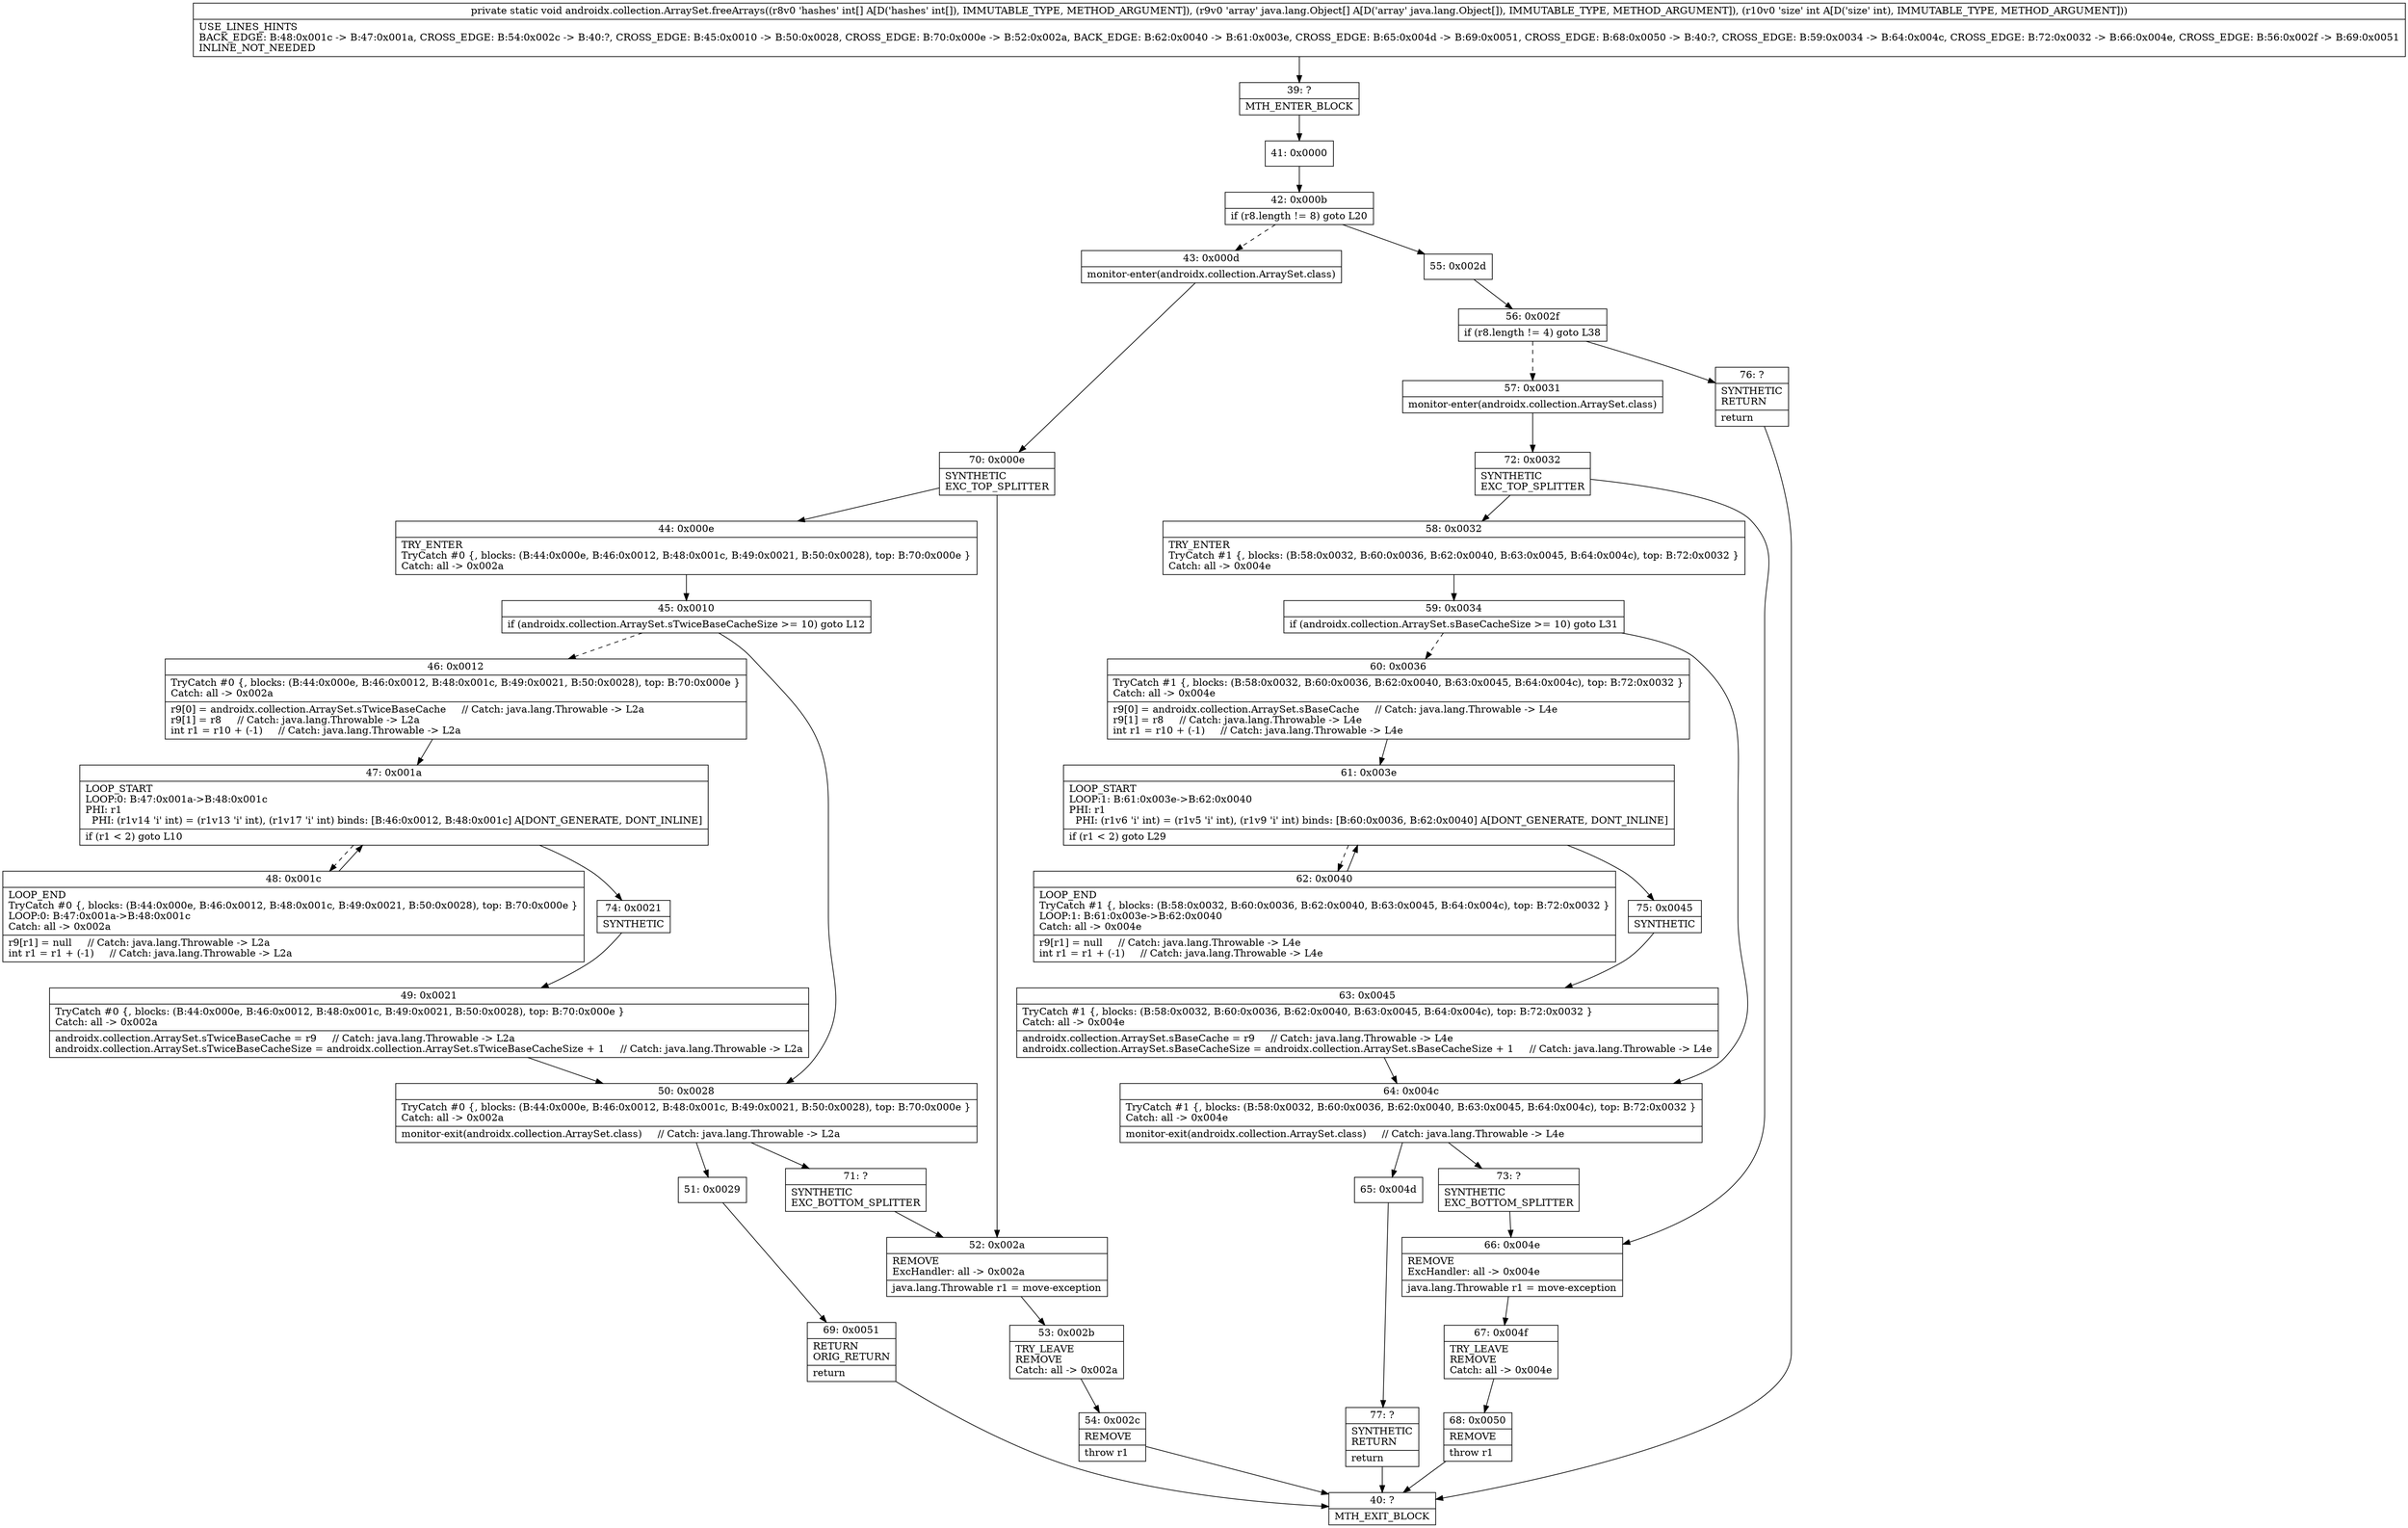 digraph "CFG forandroidx.collection.ArraySet.freeArrays([I[Ljava\/lang\/Object;I)V" {
Node_39 [shape=record,label="{39\:\ ?|MTH_ENTER_BLOCK\l}"];
Node_41 [shape=record,label="{41\:\ 0x0000}"];
Node_42 [shape=record,label="{42\:\ 0x000b|if (r8.length != 8) goto L20\l}"];
Node_43 [shape=record,label="{43\:\ 0x000d|monitor\-enter(androidx.collection.ArraySet.class)\l}"];
Node_70 [shape=record,label="{70\:\ 0x000e|SYNTHETIC\lEXC_TOP_SPLITTER\l}"];
Node_44 [shape=record,label="{44\:\ 0x000e|TRY_ENTER\lTryCatch #0 \{, blocks: (B:44:0x000e, B:46:0x0012, B:48:0x001c, B:49:0x0021, B:50:0x0028), top: B:70:0x000e \}\lCatch: all \-\> 0x002a\l}"];
Node_45 [shape=record,label="{45\:\ 0x0010|if (androidx.collection.ArraySet.sTwiceBaseCacheSize \>= 10) goto L12\l}"];
Node_46 [shape=record,label="{46\:\ 0x0012|TryCatch #0 \{, blocks: (B:44:0x000e, B:46:0x0012, B:48:0x001c, B:49:0x0021, B:50:0x0028), top: B:70:0x000e \}\lCatch: all \-\> 0x002a\l|r9[0] = androidx.collection.ArraySet.sTwiceBaseCache     \/\/ Catch: java.lang.Throwable \-\> L2a\lr9[1] = r8     \/\/ Catch: java.lang.Throwable \-\> L2a\lint r1 = r10 + (\-1)     \/\/ Catch: java.lang.Throwable \-\> L2a\l}"];
Node_47 [shape=record,label="{47\:\ 0x001a|LOOP_START\lLOOP:0: B:47:0x001a\-\>B:48:0x001c\lPHI: r1 \l  PHI: (r1v14 'i' int) = (r1v13 'i' int), (r1v17 'i' int) binds: [B:46:0x0012, B:48:0x001c] A[DONT_GENERATE, DONT_INLINE]\l|if (r1 \< 2) goto L10\l}"];
Node_48 [shape=record,label="{48\:\ 0x001c|LOOP_END\lTryCatch #0 \{, blocks: (B:44:0x000e, B:46:0x0012, B:48:0x001c, B:49:0x0021, B:50:0x0028), top: B:70:0x000e \}\lLOOP:0: B:47:0x001a\-\>B:48:0x001c\lCatch: all \-\> 0x002a\l|r9[r1] = null     \/\/ Catch: java.lang.Throwable \-\> L2a\lint r1 = r1 + (\-1)     \/\/ Catch: java.lang.Throwable \-\> L2a\l}"];
Node_74 [shape=record,label="{74\:\ 0x0021|SYNTHETIC\l}"];
Node_49 [shape=record,label="{49\:\ 0x0021|TryCatch #0 \{, blocks: (B:44:0x000e, B:46:0x0012, B:48:0x001c, B:49:0x0021, B:50:0x0028), top: B:70:0x000e \}\lCatch: all \-\> 0x002a\l|androidx.collection.ArraySet.sTwiceBaseCache = r9     \/\/ Catch: java.lang.Throwable \-\> L2a\landroidx.collection.ArraySet.sTwiceBaseCacheSize = androidx.collection.ArraySet.sTwiceBaseCacheSize + 1     \/\/ Catch: java.lang.Throwable \-\> L2a\l}"];
Node_50 [shape=record,label="{50\:\ 0x0028|TryCatch #0 \{, blocks: (B:44:0x000e, B:46:0x0012, B:48:0x001c, B:49:0x0021, B:50:0x0028), top: B:70:0x000e \}\lCatch: all \-\> 0x002a\l|monitor\-exit(androidx.collection.ArraySet.class)     \/\/ Catch: java.lang.Throwable \-\> L2a\l}"];
Node_51 [shape=record,label="{51\:\ 0x0029}"];
Node_69 [shape=record,label="{69\:\ 0x0051|RETURN\lORIG_RETURN\l|return\l}"];
Node_40 [shape=record,label="{40\:\ ?|MTH_EXIT_BLOCK\l}"];
Node_71 [shape=record,label="{71\:\ ?|SYNTHETIC\lEXC_BOTTOM_SPLITTER\l}"];
Node_52 [shape=record,label="{52\:\ 0x002a|REMOVE\lExcHandler: all \-\> 0x002a\l|java.lang.Throwable r1 = move\-exception\l}"];
Node_53 [shape=record,label="{53\:\ 0x002b|TRY_LEAVE\lREMOVE\lCatch: all \-\> 0x002a\l}"];
Node_54 [shape=record,label="{54\:\ 0x002c|REMOVE\l|throw r1\l}"];
Node_55 [shape=record,label="{55\:\ 0x002d}"];
Node_56 [shape=record,label="{56\:\ 0x002f|if (r8.length != 4) goto L38\l}"];
Node_57 [shape=record,label="{57\:\ 0x0031|monitor\-enter(androidx.collection.ArraySet.class)\l}"];
Node_72 [shape=record,label="{72\:\ 0x0032|SYNTHETIC\lEXC_TOP_SPLITTER\l}"];
Node_58 [shape=record,label="{58\:\ 0x0032|TRY_ENTER\lTryCatch #1 \{, blocks: (B:58:0x0032, B:60:0x0036, B:62:0x0040, B:63:0x0045, B:64:0x004c), top: B:72:0x0032 \}\lCatch: all \-\> 0x004e\l}"];
Node_59 [shape=record,label="{59\:\ 0x0034|if (androidx.collection.ArraySet.sBaseCacheSize \>= 10) goto L31\l}"];
Node_60 [shape=record,label="{60\:\ 0x0036|TryCatch #1 \{, blocks: (B:58:0x0032, B:60:0x0036, B:62:0x0040, B:63:0x0045, B:64:0x004c), top: B:72:0x0032 \}\lCatch: all \-\> 0x004e\l|r9[0] = androidx.collection.ArraySet.sBaseCache     \/\/ Catch: java.lang.Throwable \-\> L4e\lr9[1] = r8     \/\/ Catch: java.lang.Throwable \-\> L4e\lint r1 = r10 + (\-1)     \/\/ Catch: java.lang.Throwable \-\> L4e\l}"];
Node_61 [shape=record,label="{61\:\ 0x003e|LOOP_START\lLOOP:1: B:61:0x003e\-\>B:62:0x0040\lPHI: r1 \l  PHI: (r1v6 'i' int) = (r1v5 'i' int), (r1v9 'i' int) binds: [B:60:0x0036, B:62:0x0040] A[DONT_GENERATE, DONT_INLINE]\l|if (r1 \< 2) goto L29\l}"];
Node_62 [shape=record,label="{62\:\ 0x0040|LOOP_END\lTryCatch #1 \{, blocks: (B:58:0x0032, B:60:0x0036, B:62:0x0040, B:63:0x0045, B:64:0x004c), top: B:72:0x0032 \}\lLOOP:1: B:61:0x003e\-\>B:62:0x0040\lCatch: all \-\> 0x004e\l|r9[r1] = null     \/\/ Catch: java.lang.Throwable \-\> L4e\lint r1 = r1 + (\-1)     \/\/ Catch: java.lang.Throwable \-\> L4e\l}"];
Node_75 [shape=record,label="{75\:\ 0x0045|SYNTHETIC\l}"];
Node_63 [shape=record,label="{63\:\ 0x0045|TryCatch #1 \{, blocks: (B:58:0x0032, B:60:0x0036, B:62:0x0040, B:63:0x0045, B:64:0x004c), top: B:72:0x0032 \}\lCatch: all \-\> 0x004e\l|androidx.collection.ArraySet.sBaseCache = r9     \/\/ Catch: java.lang.Throwable \-\> L4e\landroidx.collection.ArraySet.sBaseCacheSize = androidx.collection.ArraySet.sBaseCacheSize + 1     \/\/ Catch: java.lang.Throwable \-\> L4e\l}"];
Node_64 [shape=record,label="{64\:\ 0x004c|TryCatch #1 \{, blocks: (B:58:0x0032, B:60:0x0036, B:62:0x0040, B:63:0x0045, B:64:0x004c), top: B:72:0x0032 \}\lCatch: all \-\> 0x004e\l|monitor\-exit(androidx.collection.ArraySet.class)     \/\/ Catch: java.lang.Throwable \-\> L4e\l}"];
Node_65 [shape=record,label="{65\:\ 0x004d}"];
Node_77 [shape=record,label="{77\:\ ?|SYNTHETIC\lRETURN\l|return\l}"];
Node_73 [shape=record,label="{73\:\ ?|SYNTHETIC\lEXC_BOTTOM_SPLITTER\l}"];
Node_66 [shape=record,label="{66\:\ 0x004e|REMOVE\lExcHandler: all \-\> 0x004e\l|java.lang.Throwable r1 = move\-exception\l}"];
Node_67 [shape=record,label="{67\:\ 0x004f|TRY_LEAVE\lREMOVE\lCatch: all \-\> 0x004e\l}"];
Node_68 [shape=record,label="{68\:\ 0x0050|REMOVE\l|throw r1\l}"];
Node_76 [shape=record,label="{76\:\ ?|SYNTHETIC\lRETURN\l|return\l}"];
MethodNode[shape=record,label="{private static void androidx.collection.ArraySet.freeArrays((r8v0 'hashes' int[] A[D('hashes' int[]), IMMUTABLE_TYPE, METHOD_ARGUMENT]), (r9v0 'array' java.lang.Object[] A[D('array' java.lang.Object[]), IMMUTABLE_TYPE, METHOD_ARGUMENT]), (r10v0 'size' int A[D('size' int), IMMUTABLE_TYPE, METHOD_ARGUMENT]))  | USE_LINES_HINTS\lBACK_EDGE: B:48:0x001c \-\> B:47:0x001a, CROSS_EDGE: B:54:0x002c \-\> B:40:?, CROSS_EDGE: B:45:0x0010 \-\> B:50:0x0028, CROSS_EDGE: B:70:0x000e \-\> B:52:0x002a, BACK_EDGE: B:62:0x0040 \-\> B:61:0x003e, CROSS_EDGE: B:65:0x004d \-\> B:69:0x0051, CROSS_EDGE: B:68:0x0050 \-\> B:40:?, CROSS_EDGE: B:59:0x0034 \-\> B:64:0x004c, CROSS_EDGE: B:72:0x0032 \-\> B:66:0x004e, CROSS_EDGE: B:56:0x002f \-\> B:69:0x0051\lINLINE_NOT_NEEDED\l}"];
MethodNode -> Node_39;Node_39 -> Node_41;
Node_41 -> Node_42;
Node_42 -> Node_43[style=dashed];
Node_42 -> Node_55;
Node_43 -> Node_70;
Node_70 -> Node_44;
Node_70 -> Node_52;
Node_44 -> Node_45;
Node_45 -> Node_46[style=dashed];
Node_45 -> Node_50;
Node_46 -> Node_47;
Node_47 -> Node_48[style=dashed];
Node_47 -> Node_74;
Node_48 -> Node_47;
Node_74 -> Node_49;
Node_49 -> Node_50;
Node_50 -> Node_51;
Node_50 -> Node_71;
Node_51 -> Node_69;
Node_69 -> Node_40;
Node_71 -> Node_52;
Node_52 -> Node_53;
Node_53 -> Node_54;
Node_54 -> Node_40;
Node_55 -> Node_56;
Node_56 -> Node_57[style=dashed];
Node_56 -> Node_76;
Node_57 -> Node_72;
Node_72 -> Node_58;
Node_72 -> Node_66;
Node_58 -> Node_59;
Node_59 -> Node_60[style=dashed];
Node_59 -> Node_64;
Node_60 -> Node_61;
Node_61 -> Node_62[style=dashed];
Node_61 -> Node_75;
Node_62 -> Node_61;
Node_75 -> Node_63;
Node_63 -> Node_64;
Node_64 -> Node_65;
Node_64 -> Node_73;
Node_65 -> Node_77;
Node_77 -> Node_40;
Node_73 -> Node_66;
Node_66 -> Node_67;
Node_67 -> Node_68;
Node_68 -> Node_40;
Node_76 -> Node_40;
}

